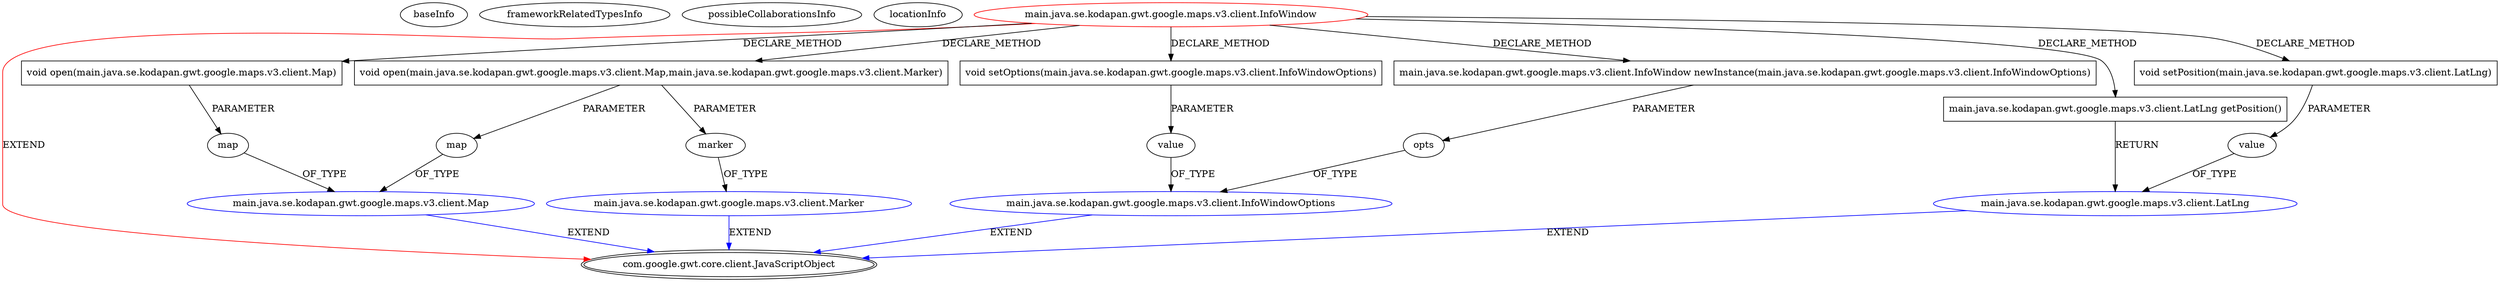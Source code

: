 digraph {
baseInfo[graphId=3393,category="extension_graph",isAnonymous=false,possibleRelation=true]
frameworkRelatedTypesInfo[0="com.google.gwt.core.client.JavaScriptObject"]
possibleCollaborationsInfo[0="3393~CLIENT_METHOD_DECLARATION-PARAMETER_DECLARATION-CLIENT_METHOD_DECLARATION-RETURN_TYPE-~com.google.gwt.core.client.JavaScriptObject ~com.google.gwt.core.client.JavaScriptObject ~false~false",1="3393~CLIENT_METHOD_DECLARATION-PARAMETER_DECLARATION-CLIENT_METHOD_DECLARATION-PARAMETER_DECLARATION-~com.google.gwt.core.client.JavaScriptObject ~com.google.gwt.core.client.JavaScriptObject ~false~false",2="3393~CLIENT_METHOD_DECLARATION-PARAMETER_DECLARATION-~com.google.gwt.core.client.JavaScriptObject ~com.google.gwt.core.client.JavaScriptObject ~false~false"]
locationInfo[projectName="karlwettin-kodapan-gwt-google-map-v3",filePath="/karlwettin-kodapan-gwt-google-map-v3/kodapan-gwt-google-map-v3-master/src/main/java/se/kodapan/gwt/google/maps/v3/client/InfoWindow.java",contextSignature="InfoWindow",graphId="3393"]
0[label="main.java.se.kodapan.gwt.google.maps.v3.client.InfoWindow",vertexType="ROOT_CLIENT_CLASS_DECLARATION",isFrameworkType=false,color=red]
1[label="com.google.gwt.core.client.JavaScriptObject",vertexType="FRAMEWORK_CLASS_TYPE",isFrameworkType=true,peripheries=2]
3[label="main.java.se.kodapan.gwt.google.maps.v3.client.InfoWindow newInstance(main.java.se.kodapan.gwt.google.maps.v3.client.InfoWindowOptions)",vertexType="CLIENT_METHOD_DECLARATION",isFrameworkType=false,shape=box]
4[label="opts",vertexType="PARAMETER_DECLARATION",isFrameworkType=false]
5[label="main.java.se.kodapan.gwt.google.maps.v3.client.InfoWindowOptions",vertexType="REFERENCE_CLIENT_CLASS_DECLARATION",isFrameworkType=false,color=blue]
8[label="void open(main.java.se.kodapan.gwt.google.maps.v3.client.Map)",vertexType="CLIENT_METHOD_DECLARATION",isFrameworkType=false,shape=box]
9[label="map",vertexType="PARAMETER_DECLARATION",isFrameworkType=false]
10[label="main.java.se.kodapan.gwt.google.maps.v3.client.Map",vertexType="REFERENCE_CLIENT_CLASS_DECLARATION",isFrameworkType=false,color=blue]
12[label="void open(main.java.se.kodapan.gwt.google.maps.v3.client.Map,main.java.se.kodapan.gwt.google.maps.v3.client.Marker)",vertexType="CLIENT_METHOD_DECLARATION",isFrameworkType=false,shape=box]
13[label="map",vertexType="PARAMETER_DECLARATION",isFrameworkType=false]
15[label="marker",vertexType="PARAMETER_DECLARATION",isFrameworkType=false]
16[label="main.java.se.kodapan.gwt.google.maps.v3.client.Marker",vertexType="REFERENCE_CLIENT_CLASS_DECLARATION",isFrameworkType=false,color=blue]
18[label="void setOptions(main.java.se.kodapan.gwt.google.maps.v3.client.InfoWindowOptions)",vertexType="CLIENT_METHOD_DECLARATION",isFrameworkType=false,shape=box]
19[label="value",vertexType="PARAMETER_DECLARATION",isFrameworkType=false]
26[label="main.java.se.kodapan.gwt.google.maps.v3.client.LatLng getPosition()",vertexType="CLIENT_METHOD_DECLARATION",isFrameworkType=false,shape=box]
27[label="main.java.se.kodapan.gwt.google.maps.v3.client.LatLng",vertexType="REFERENCE_CLIENT_CLASS_DECLARATION",isFrameworkType=false,color=blue]
29[label="void setPosition(main.java.se.kodapan.gwt.google.maps.v3.client.LatLng)",vertexType="CLIENT_METHOD_DECLARATION",isFrameworkType=false,shape=box]
30[label="value",vertexType="PARAMETER_DECLARATION",isFrameworkType=false]
0->1[label="EXTEND",color=red]
0->3[label="DECLARE_METHOD"]
5->1[label="EXTEND",color=blue]
4->5[label="OF_TYPE"]
3->4[label="PARAMETER"]
0->8[label="DECLARE_METHOD"]
10->1[label="EXTEND",color=blue]
9->10[label="OF_TYPE"]
8->9[label="PARAMETER"]
0->12[label="DECLARE_METHOD"]
13->10[label="OF_TYPE"]
12->13[label="PARAMETER"]
16->1[label="EXTEND",color=blue]
15->16[label="OF_TYPE"]
12->15[label="PARAMETER"]
0->18[label="DECLARE_METHOD"]
19->5[label="OF_TYPE"]
18->19[label="PARAMETER"]
0->26[label="DECLARE_METHOD"]
27->1[label="EXTEND",color=blue]
26->27[label="RETURN"]
0->29[label="DECLARE_METHOD"]
30->27[label="OF_TYPE"]
29->30[label="PARAMETER"]
}
